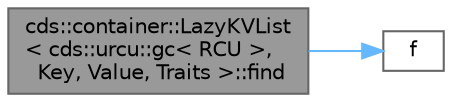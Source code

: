 digraph "cds::container::LazyKVList&lt; cds::urcu::gc&lt; RCU &gt;, Key, Value, Traits &gt;::find"
{
 // LATEX_PDF_SIZE
  bgcolor="transparent";
  edge [fontname=Helvetica,fontsize=10,labelfontname=Helvetica,labelfontsize=10];
  node [fontname=Helvetica,fontsize=10,shape=box,height=0.2,width=0.4];
  rankdir="LR";
  Node1 [id="Node000001",label="cds::container::LazyKVList\l\< cds::urcu::gc\< RCU \>,\l Key, Value, Traits \>::find",height=0.2,width=0.4,color="gray40", fillcolor="grey60", style="filled", fontcolor="black",tooltip="Finds the key key and performs an action with it"];
  Node1 -> Node2 [id="edge2_Node000001_Node000002",color="steelblue1",style="solid",tooltip=" "];
  Node2 [id="Node000002",label="f",height=0.2,width=0.4,color="grey40", fillcolor="white", style="filled",URL="$cxx11__tensor__map_8cpp.html#a7f507fea02198f6cb81c86640c7b1a4e",tooltip=" "];
}
